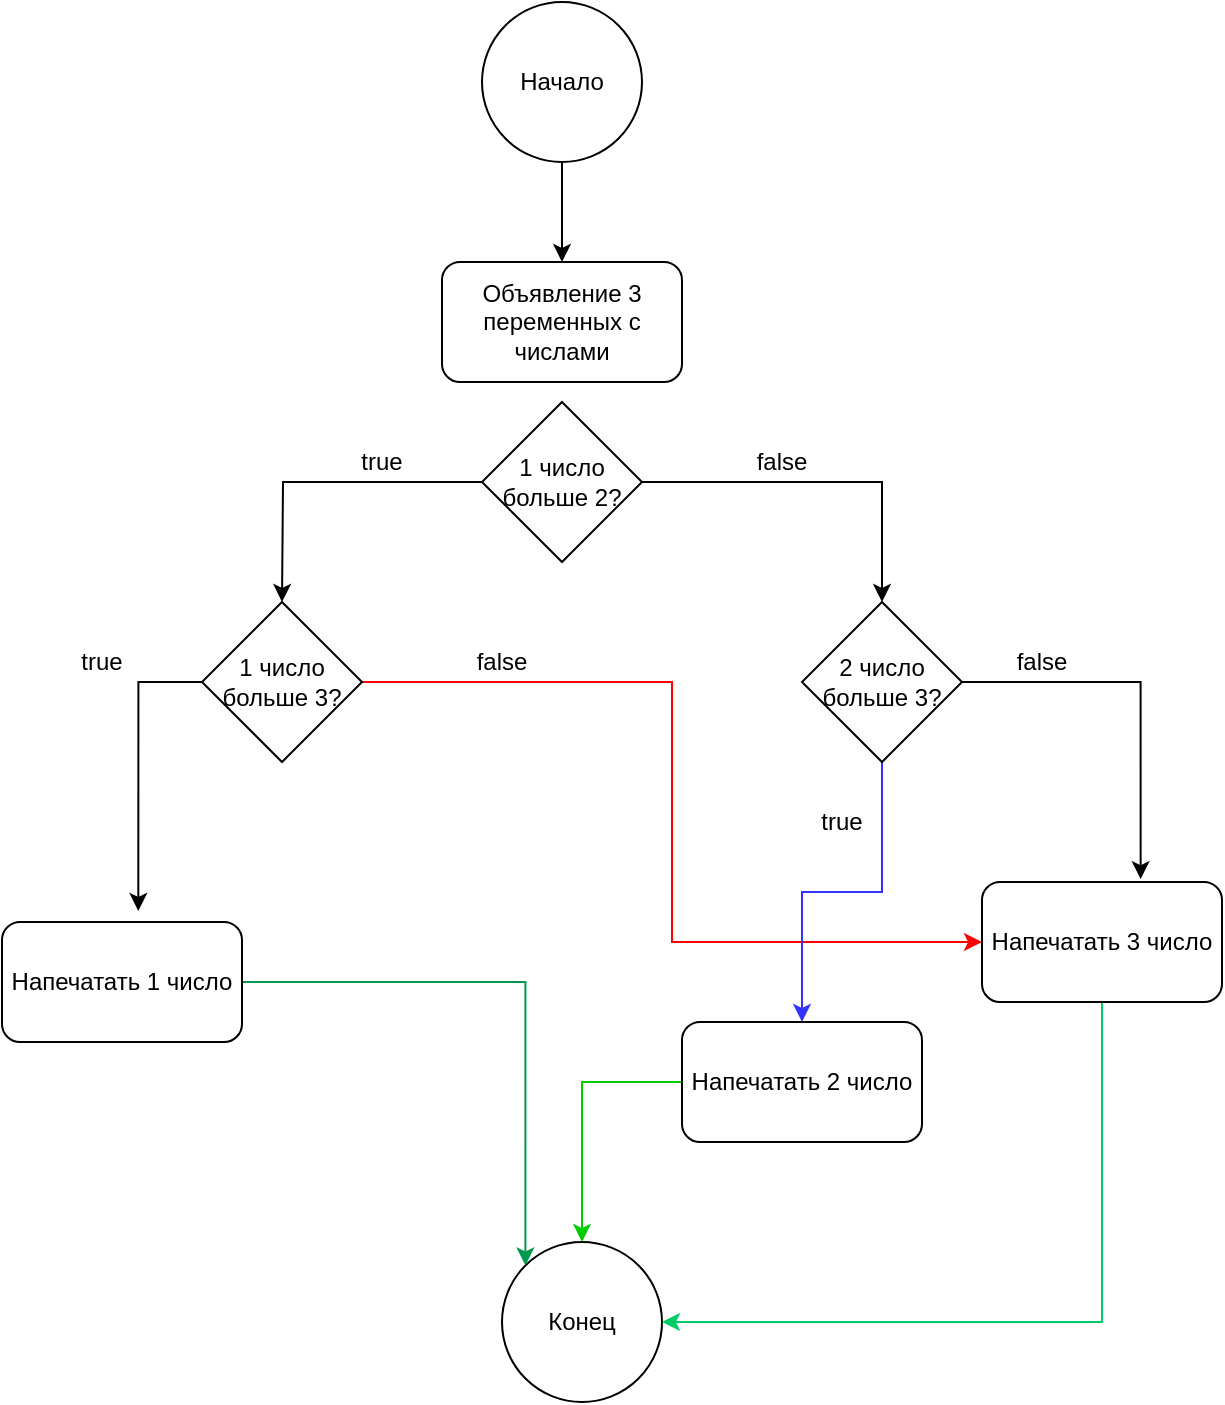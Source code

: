 <mxfile version="13.11.0" type="github">
  <diagram id="vUDh-G8EkGbGRyXRI46a" name="Page-1">
    <mxGraphModel dx="1113" dy="722" grid="1" gridSize="10" guides="1" tooltips="1" connect="1" arrows="1" fold="1" page="1" pageScale="1" pageWidth="827" pageHeight="1169" math="0" shadow="0">
      <root>
        <mxCell id="0" />
        <mxCell id="1" parent="0" />
        <mxCell id="u-oXT3zJMP2zGsv-D8c_-4" style="edgeStyle=orthogonalEdgeStyle;rounded=0;orthogonalLoop=1;jettySize=auto;html=1;exitX=0.5;exitY=1;exitDx=0;exitDy=0;entryX=0.5;entryY=0;entryDx=0;entryDy=0;" edge="1" parent="1" source="u-oXT3zJMP2zGsv-D8c_-1" target="u-oXT3zJMP2zGsv-D8c_-3">
          <mxGeometry relative="1" as="geometry" />
        </mxCell>
        <mxCell id="u-oXT3zJMP2zGsv-D8c_-1" value="Начало" style="ellipse;whiteSpace=wrap;html=1;" vertex="1" parent="1">
          <mxGeometry x="340" y="20" width="80" height="80" as="geometry" />
        </mxCell>
        <mxCell id="u-oXT3zJMP2zGsv-D8c_-2" value="Конец" style="ellipse;whiteSpace=wrap;html=1;" vertex="1" parent="1">
          <mxGeometry x="350" y="640" width="80" height="80" as="geometry" />
        </mxCell>
        <mxCell id="u-oXT3zJMP2zGsv-D8c_-3" value="Объявление 3 переменных с числами" style="rounded=1;whiteSpace=wrap;html=1;" vertex="1" parent="1">
          <mxGeometry x="320" y="150" width="120" height="60" as="geometry" />
        </mxCell>
        <mxCell id="u-oXT3zJMP2zGsv-D8c_-8" style="edgeStyle=orthogonalEdgeStyle;rounded=0;orthogonalLoop=1;jettySize=auto;html=1;exitX=0;exitY=0.5;exitDx=0;exitDy=0;entryX=0.5;entryY=0;entryDx=0;entryDy=0;fillColor=#00994D;" edge="1" parent="1" source="u-oXT3zJMP2zGsv-D8c_-5">
          <mxGeometry relative="1" as="geometry">
            <mxPoint x="240" y="320" as="targetPoint" />
          </mxGeometry>
        </mxCell>
        <mxCell id="u-oXT3zJMP2zGsv-D8c_-20" style="edgeStyle=orthogonalEdgeStyle;rounded=0;orthogonalLoop=1;jettySize=auto;html=1;" edge="1" parent="1" source="u-oXT3zJMP2zGsv-D8c_-5" target="u-oXT3zJMP2zGsv-D8c_-19">
          <mxGeometry relative="1" as="geometry" />
        </mxCell>
        <mxCell id="u-oXT3zJMP2zGsv-D8c_-5" value="1 число больше 2?" style="rhombus;whiteSpace=wrap;html=1;" vertex="1" parent="1">
          <mxGeometry x="340" y="220" width="80" height="80" as="geometry" />
        </mxCell>
        <mxCell id="u-oXT3zJMP2zGsv-D8c_-10" value="true" style="text;html=1;strokeColor=none;fillColor=none;align=center;verticalAlign=middle;whiteSpace=wrap;rounded=0;" vertex="1" parent="1">
          <mxGeometry x="270" y="240" width="40" height="20" as="geometry" />
        </mxCell>
        <mxCell id="u-oXT3zJMP2zGsv-D8c_-11" value="false" style="text;html=1;strokeColor=none;fillColor=none;align=center;verticalAlign=middle;whiteSpace=wrap;rounded=0;" vertex="1" parent="1">
          <mxGeometry x="470" y="240" width="40" height="20" as="geometry" />
        </mxCell>
        <mxCell id="u-oXT3zJMP2zGsv-D8c_-14" style="edgeStyle=orthogonalEdgeStyle;rounded=0;orthogonalLoop=1;jettySize=auto;html=1;exitX=0;exitY=0.5;exitDx=0;exitDy=0;entryX=0.568;entryY=-0.092;entryDx=0;entryDy=0;entryPerimeter=0;fillColor=#00CC00;" edge="1" parent="1" source="u-oXT3zJMP2zGsv-D8c_-12" target="u-oXT3zJMP2zGsv-D8c_-16">
          <mxGeometry relative="1" as="geometry">
            <mxPoint x="110" y="470.0" as="targetPoint" />
          </mxGeometry>
        </mxCell>
        <mxCell id="u-oXT3zJMP2zGsv-D8c_-29" style="edgeStyle=orthogonalEdgeStyle;rounded=0;orthogonalLoop=1;jettySize=auto;html=1;entryX=0;entryY=0.5;entryDx=0;entryDy=0;strokeColor=#FF0000;" edge="1" parent="1" source="u-oXT3zJMP2zGsv-D8c_-12" target="u-oXT3zJMP2zGsv-D8c_-24">
          <mxGeometry relative="1" as="geometry" />
        </mxCell>
        <mxCell id="u-oXT3zJMP2zGsv-D8c_-12" value="&lt;span&gt;1 число больше 3?&lt;/span&gt;" style="rhombus;whiteSpace=wrap;html=1;" vertex="1" parent="1">
          <mxGeometry x="200" y="320" width="80" height="80" as="geometry" />
        </mxCell>
        <mxCell id="u-oXT3zJMP2zGsv-D8c_-15" value="true" style="text;html=1;strokeColor=none;fillColor=none;align=center;verticalAlign=middle;whiteSpace=wrap;rounded=0;" vertex="1" parent="1">
          <mxGeometry x="130" y="340" width="40" height="20" as="geometry" />
        </mxCell>
        <mxCell id="u-oXT3zJMP2zGsv-D8c_-31" style="edgeStyle=orthogonalEdgeStyle;rounded=0;orthogonalLoop=1;jettySize=auto;html=1;entryX=0;entryY=0;entryDx=0;entryDy=0;strokeColor=#00994D;fillColor=#00994D;" edge="1" parent="1" source="u-oXT3zJMP2zGsv-D8c_-16" target="u-oXT3zJMP2zGsv-D8c_-2">
          <mxGeometry relative="1" as="geometry" />
        </mxCell>
        <mxCell id="u-oXT3zJMP2zGsv-D8c_-16" value="Напечатать 1 число" style="rounded=1;whiteSpace=wrap;html=1;" vertex="1" parent="1">
          <mxGeometry x="100" y="480" width="120" height="60" as="geometry" />
        </mxCell>
        <mxCell id="u-oXT3zJMP2zGsv-D8c_-22" style="edgeStyle=orthogonalEdgeStyle;rounded=0;orthogonalLoop=1;jettySize=auto;html=1;entryX=0.5;entryY=0;entryDx=0;entryDy=0;strokeColor=#3333FF;" edge="1" parent="1" source="u-oXT3zJMP2zGsv-D8c_-19" target="u-oXT3zJMP2zGsv-D8c_-21">
          <mxGeometry relative="1" as="geometry" />
        </mxCell>
        <mxCell id="u-oXT3zJMP2zGsv-D8c_-27" style="edgeStyle=orthogonalEdgeStyle;rounded=0;orthogonalLoop=1;jettySize=auto;html=1;entryX=0.661;entryY=-0.024;entryDx=0;entryDy=0;entryPerimeter=0;" edge="1" parent="1" source="u-oXT3zJMP2zGsv-D8c_-19" target="u-oXT3zJMP2zGsv-D8c_-24">
          <mxGeometry relative="1" as="geometry" />
        </mxCell>
        <mxCell id="u-oXT3zJMP2zGsv-D8c_-19" value="2 число больше 3?" style="rhombus;whiteSpace=wrap;html=1;" vertex="1" parent="1">
          <mxGeometry x="500" y="320" width="80" height="80" as="geometry" />
        </mxCell>
        <mxCell id="u-oXT3zJMP2zGsv-D8c_-23" style="edgeStyle=orthogonalEdgeStyle;rounded=0;orthogonalLoop=1;jettySize=auto;html=1;strokeColor=#00CC00;" edge="1" parent="1" source="u-oXT3zJMP2zGsv-D8c_-21" target="u-oXT3zJMP2zGsv-D8c_-2">
          <mxGeometry relative="1" as="geometry" />
        </mxCell>
        <mxCell id="u-oXT3zJMP2zGsv-D8c_-21" value="Напечатать 2 число" style="rounded=1;whiteSpace=wrap;html=1;" vertex="1" parent="1">
          <mxGeometry x="440" y="530" width="120" height="60" as="geometry" />
        </mxCell>
        <mxCell id="u-oXT3zJMP2zGsv-D8c_-32" style="edgeStyle=orthogonalEdgeStyle;rounded=0;orthogonalLoop=1;jettySize=auto;html=1;entryX=1;entryY=0.5;entryDx=0;entryDy=0;strokeColor=#00CC66;fillColor=#00FF00;" edge="1" parent="1" source="u-oXT3zJMP2zGsv-D8c_-24" target="u-oXT3zJMP2zGsv-D8c_-2">
          <mxGeometry relative="1" as="geometry">
            <Array as="points">
              <mxPoint x="650" y="680" />
            </Array>
          </mxGeometry>
        </mxCell>
        <mxCell id="u-oXT3zJMP2zGsv-D8c_-24" value="Напечатать 3 число" style="rounded=1;whiteSpace=wrap;html=1;" vertex="1" parent="1">
          <mxGeometry x="590" y="460" width="120" height="60" as="geometry" />
        </mxCell>
        <mxCell id="u-oXT3zJMP2zGsv-D8c_-33" value="true" style="text;html=1;strokeColor=none;fillColor=none;align=center;verticalAlign=middle;whiteSpace=wrap;rounded=0;" vertex="1" parent="1">
          <mxGeometry x="500" y="420" width="40" height="20" as="geometry" />
        </mxCell>
        <mxCell id="u-oXT3zJMP2zGsv-D8c_-36" value="false" style="text;html=1;strokeColor=none;fillColor=none;align=center;verticalAlign=middle;whiteSpace=wrap;rounded=0;" vertex="1" parent="1">
          <mxGeometry x="330" y="340" width="40" height="20" as="geometry" />
        </mxCell>
        <mxCell id="u-oXT3zJMP2zGsv-D8c_-37" value="false" style="text;html=1;strokeColor=none;fillColor=none;align=center;verticalAlign=middle;whiteSpace=wrap;rounded=0;" vertex="1" parent="1">
          <mxGeometry x="600" y="340" width="40" height="20" as="geometry" />
        </mxCell>
      </root>
    </mxGraphModel>
  </diagram>
</mxfile>
